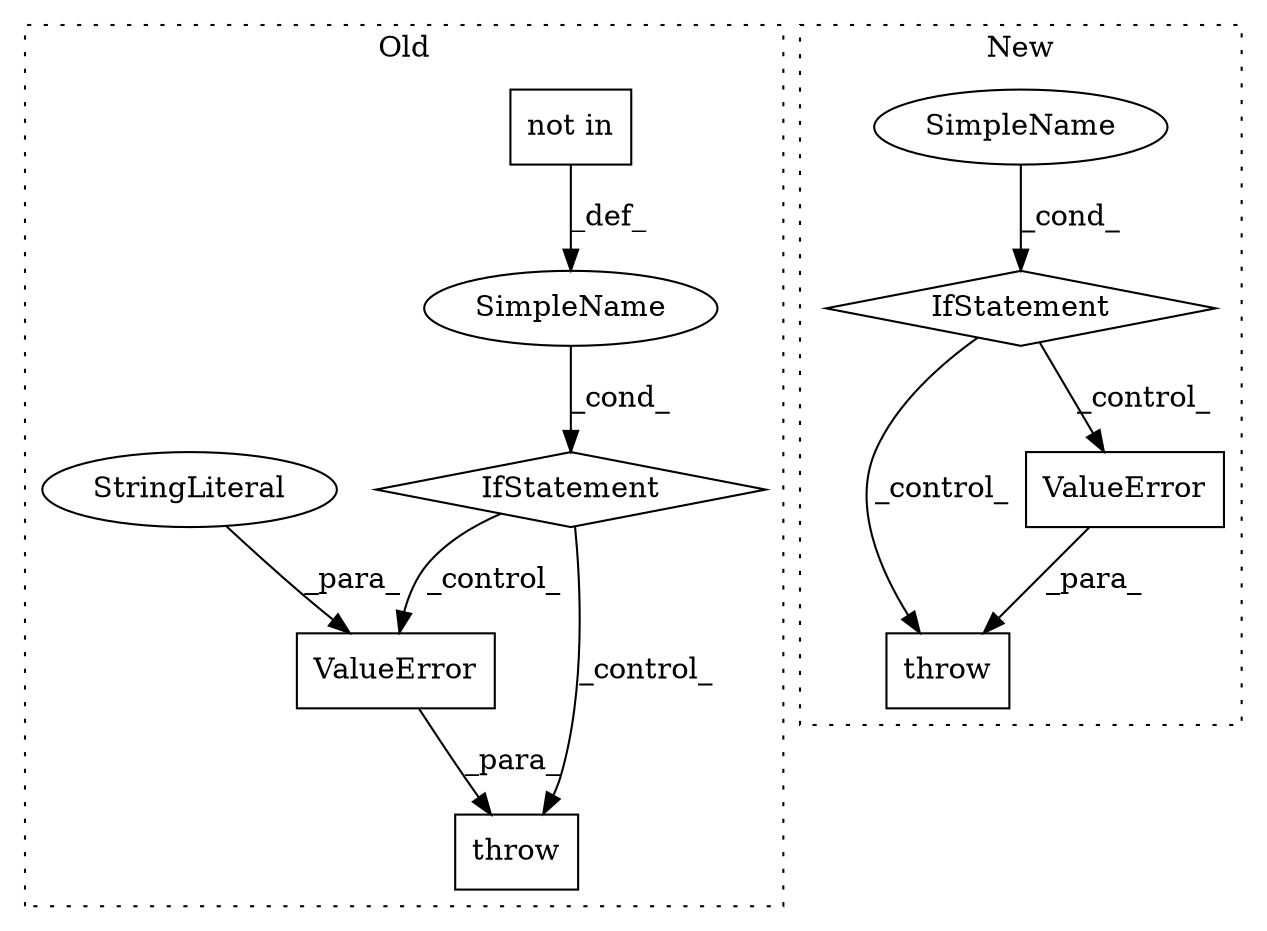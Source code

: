 digraph G {
subgraph cluster0 {
1 [label="not in" a="108" s="42295" l="56" shape="box"];
3 [label="IfStatement" a="25" s="42287,42351" l="8,2" shape="diamond"];
7 [label="ValueError" a="32" s="42367,42443" l="11,1" shape="box"];
8 [label="SimpleName" a="42" s="" l="" shape="ellipse"];
9 [label="throw" a="53" s="42361" l="6" shape="box"];
10 [label="StringLiteral" a="45" s="42378" l="65" shape="ellipse"];
label = "Old";
style="dotted";
}
subgraph cluster1 {
2 [label="throw" a="53" s="29869" l="6" shape="box"];
4 [label="IfStatement" a="25" s="29491,29522" l="4,2" shape="diamond"];
5 [label="SimpleName" a="42" s="" l="" shape="ellipse"];
6 [label="ValueError" a="32" s="29875,30099" l="11,1" shape="box"];
label = "New";
style="dotted";
}
1 -> 8 [label="_def_"];
3 -> 9 [label="_control_"];
3 -> 7 [label="_control_"];
4 -> 6 [label="_control_"];
4 -> 2 [label="_control_"];
5 -> 4 [label="_cond_"];
6 -> 2 [label="_para_"];
7 -> 9 [label="_para_"];
8 -> 3 [label="_cond_"];
10 -> 7 [label="_para_"];
}